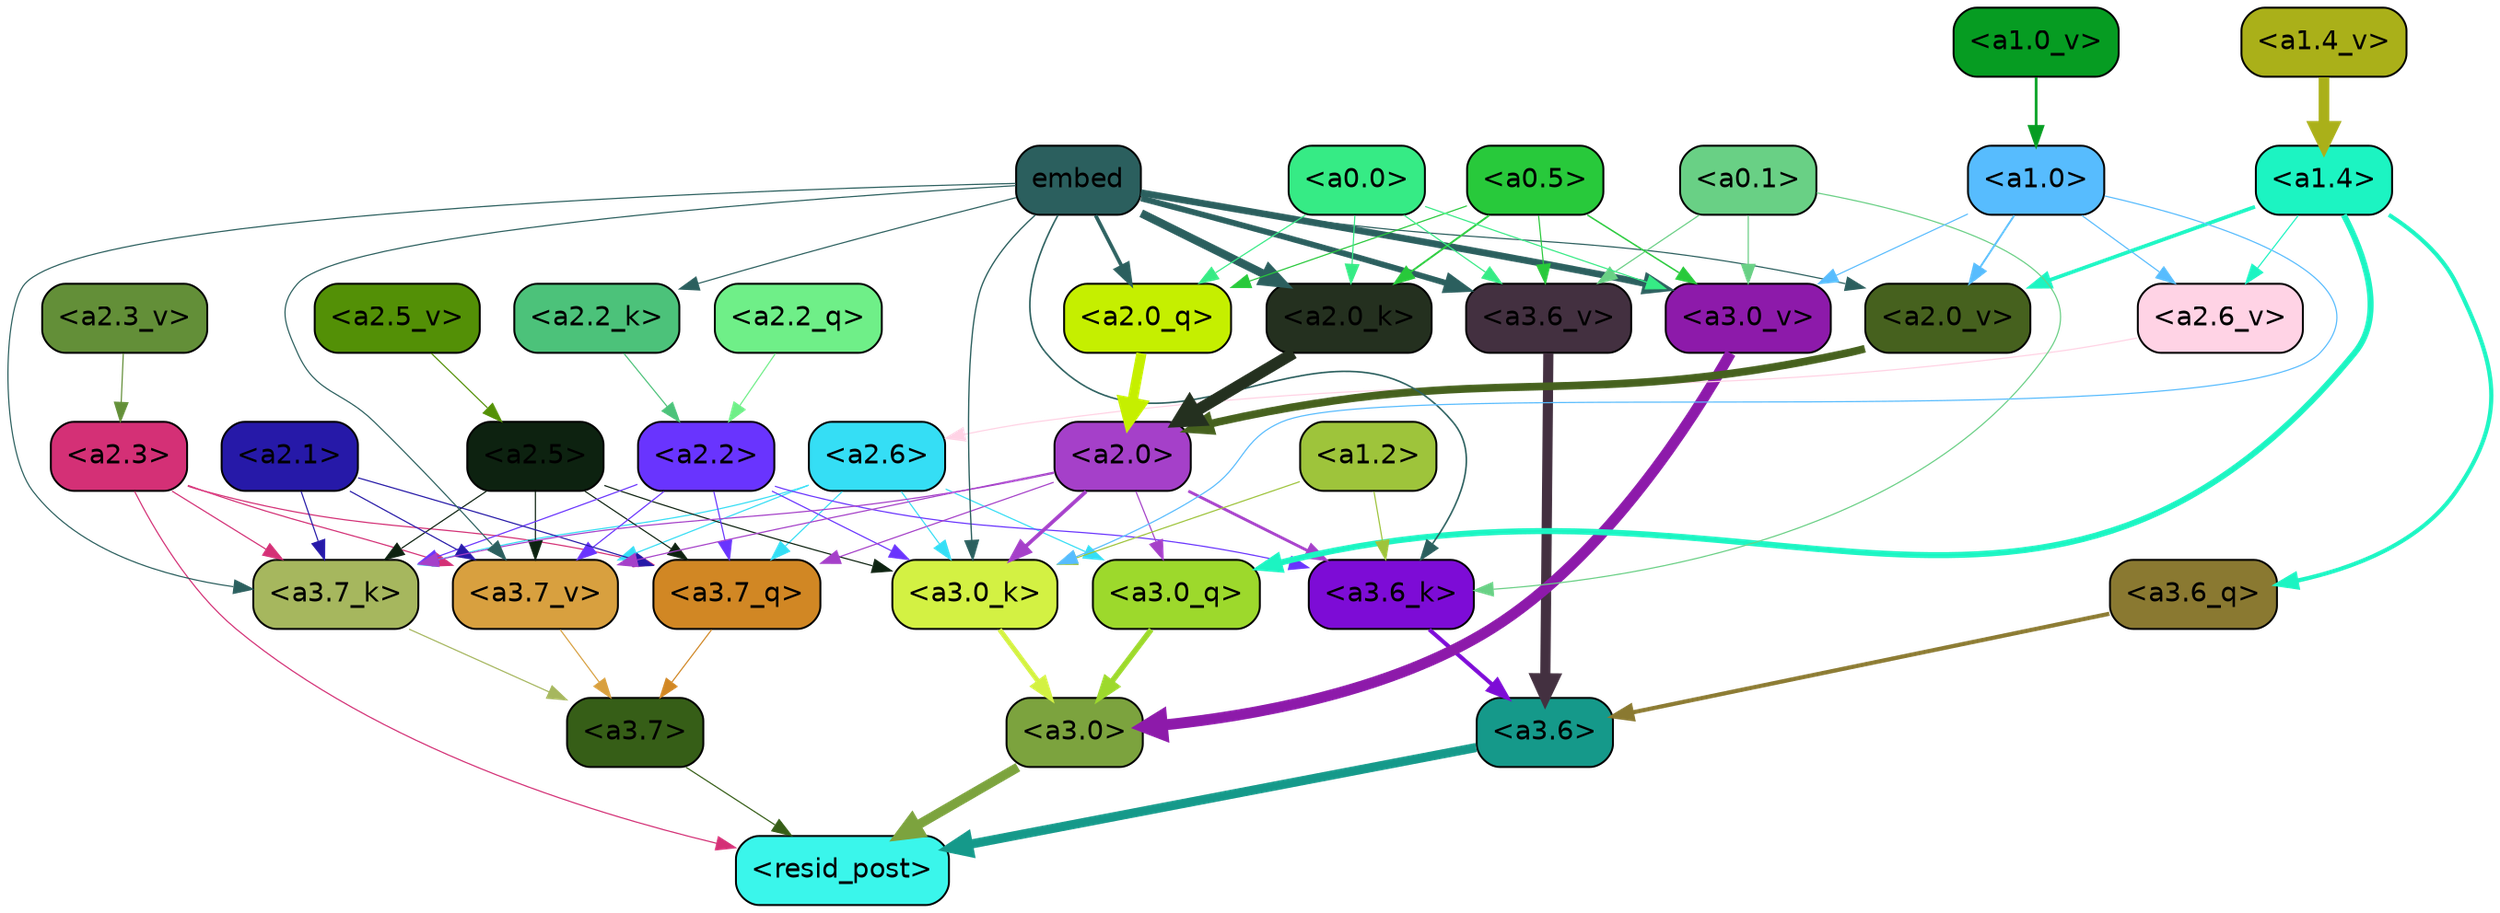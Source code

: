 strict digraph "" {
	graph [bgcolor=transparent,
		layout=dot,
		overlap=false,
		splines=true
	];
	"<a3.7>"	[color=black,
		fillcolor="#365e17",
		fontname=Helvetica,
		shape=box,
		style="filled, rounded"];
	"<resid_post>"	[color=black,
		fillcolor="#3af6eb",
		fontname=Helvetica,
		shape=box,
		style="filled, rounded"];
	"<a3.7>" -> "<resid_post>"	[color="#365e17",
		penwidth=0.6];
	"<a3.6>"	[color=black,
		fillcolor="#15998a",
		fontname=Helvetica,
		shape=box,
		style="filled, rounded"];
	"<a3.6>" -> "<resid_post>"	[color="#15998a",
		penwidth=4.7534414529800415];
	"<a3.0>"	[color=black,
		fillcolor="#7ca33e",
		fontname=Helvetica,
		shape=box,
		style="filled, rounded"];
	"<a3.0>" -> "<resid_post>"	[color="#7ca33e",
		penwidth=4.898576855659485];
	"<a2.3>"	[color=black,
		fillcolor="#d43076",
		fontname=Helvetica,
		shape=box,
		style="filled, rounded"];
	"<a2.3>" -> "<resid_post>"	[color="#d43076",
		penwidth=0.6];
	"<a3.7_q>"	[color=black,
		fillcolor="#d18724",
		fontname=Helvetica,
		shape=box,
		style="filled, rounded"];
	"<a2.3>" -> "<a3.7_q>"	[color="#d43076",
		penwidth=0.6];
	"<a3.7_k>"	[color=black,
		fillcolor="#a6b75e",
		fontname=Helvetica,
		shape=box,
		style="filled, rounded"];
	"<a2.3>" -> "<a3.7_k>"	[color="#d43076",
		penwidth=0.6];
	"<a3.7_v>"	[color=black,
		fillcolor="#d8a03f",
		fontname=Helvetica,
		shape=box,
		style="filled, rounded"];
	"<a2.3>" -> "<a3.7_v>"	[color="#d43076",
		penwidth=0.6];
	"<a3.7_q>" -> "<a3.7>"	[color="#d18724",
		penwidth=0.6];
	"<a3.6_q>"	[color=black,
		fillcolor="#8a7931",
		fontname=Helvetica,
		shape=box,
		style="filled, rounded"];
	"<a3.6_q>" -> "<a3.6>"	[color="#8a7931",
		penwidth=2.160832464694977];
	"<a3.0_q>"	[color=black,
		fillcolor="#9dd92c",
		fontname=Helvetica,
		shape=box,
		style="filled, rounded"];
	"<a3.0_q>" -> "<a3.0>"	[color="#9dd92c",
		penwidth=2.870753765106201];
	"<a3.7_k>" -> "<a3.7>"	[color="#a6b75e",
		penwidth=0.6];
	"<a3.6_k>"	[color=black,
		fillcolor="#7d0cd6",
		fontname=Helvetica,
		shape=box,
		style="filled, rounded"];
	"<a3.6_k>" -> "<a3.6>"	[color="#7d0cd6",
		penwidth=2.13908451795578];
	"<a3.0_k>"	[color=black,
		fillcolor="#d3f143",
		fontname=Helvetica,
		shape=box,
		style="filled, rounded"];
	"<a3.0_k>" -> "<a3.0>"	[color="#d3f143",
		penwidth=2.520303964614868];
	"<a3.7_v>" -> "<a3.7>"	[color="#d8a03f",
		penwidth=0.6];
	"<a3.6_v>"	[color=black,
		fillcolor="#433040",
		fontname=Helvetica,
		shape=box,
		style="filled, rounded"];
	"<a3.6_v>" -> "<a3.6>"	[color="#433040",
		penwidth=5.297133803367615];
	"<a3.0_v>"	[color=black,
		fillcolor="#8d1aaa",
		fontname=Helvetica,
		shape=box,
		style="filled, rounded"];
	"<a3.0_v>" -> "<a3.0>"	[color="#8d1aaa",
		penwidth=5.680712580680847];
	"<a2.6>"	[color=black,
		fillcolor="#35def5",
		fontname=Helvetica,
		shape=box,
		style="filled, rounded"];
	"<a2.6>" -> "<a3.7_q>"	[color="#35def5",
		penwidth=0.6];
	"<a2.6>" -> "<a3.0_q>"	[color="#35def5",
		penwidth=0.6];
	"<a2.6>" -> "<a3.7_k>"	[color="#35def5",
		penwidth=0.6];
	"<a2.6>" -> "<a3.0_k>"	[color="#35def5",
		penwidth=0.6];
	"<a2.6>" -> "<a3.7_v>"	[color="#35def5",
		penwidth=0.6];
	"<a2.5>"	[color=black,
		fillcolor="#0d2210",
		fontname=Helvetica,
		shape=box,
		style="filled, rounded"];
	"<a2.5>" -> "<a3.7_q>"	[color="#0d2210",
		penwidth=0.6];
	"<a2.5>" -> "<a3.7_k>"	[color="#0d2210",
		penwidth=0.6];
	"<a2.5>" -> "<a3.0_k>"	[color="#0d2210",
		penwidth=0.6];
	"<a2.5>" -> "<a3.7_v>"	[color="#0d2210",
		penwidth=0.6];
	"<a2.2>"	[color=black,
		fillcolor="#6934fe",
		fontname=Helvetica,
		shape=box,
		style="filled, rounded"];
	"<a2.2>" -> "<a3.7_q>"	[color="#6934fe",
		penwidth=0.6];
	"<a2.2>" -> "<a3.7_k>"	[color="#6934fe",
		penwidth=0.6];
	"<a2.2>" -> "<a3.6_k>"	[color="#6934fe",
		penwidth=0.6];
	"<a2.2>" -> "<a3.0_k>"	[color="#6934fe",
		penwidth=0.6];
	"<a2.2>" -> "<a3.7_v>"	[color="#6934fe",
		penwidth=0.6];
	"<a2.1>"	[color=black,
		fillcolor="#2619a8",
		fontname=Helvetica,
		shape=box,
		style="filled, rounded"];
	"<a2.1>" -> "<a3.7_q>"	[color="#2619a8",
		penwidth=0.6];
	"<a2.1>" -> "<a3.7_k>"	[color="#2619a8",
		penwidth=0.6];
	"<a2.1>" -> "<a3.7_v>"	[color="#2619a8",
		penwidth=0.6];
	"<a2.0>"	[color=black,
		fillcolor="#a540c9",
		fontname=Helvetica,
		shape=box,
		style="filled, rounded"];
	"<a2.0>" -> "<a3.7_q>"	[color="#a540c9",
		penwidth=0.6];
	"<a2.0>" -> "<a3.0_q>"	[color="#a540c9",
		penwidth=0.6];
	"<a2.0>" -> "<a3.7_k>"	[color="#a540c9",
		penwidth=0.6];
	"<a2.0>" -> "<a3.6_k>"	[color="#a540c9",
		penwidth=1.4807794839143753];
	"<a2.0>" -> "<a3.0_k>"	[color="#a540c9",
		penwidth=1.9436544477939606];
	"<a2.0>" -> "<a3.7_v>"	[color="#a540c9",
		penwidth=0.6];
	"<a1.4>"	[color=black,
		fillcolor="#1cf4c2",
		fontname=Helvetica,
		shape=box,
		style="filled, rounded"];
	"<a1.4>" -> "<a3.6_q>"	[color="#1cf4c2",
		penwidth=2.1635248363018036];
	"<a1.4>" -> "<a3.0_q>"	[color="#1cf4c2",
		penwidth=3.1362746953964233];
	"<a2.6_v>"	[color=black,
		fillcolor="#ffd3e5",
		fontname=Helvetica,
		shape=box,
		style="filled, rounded"];
	"<a1.4>" -> "<a2.6_v>"	[color="#1cf4c2",
		penwidth=0.6];
	"<a2.0_v>"	[color=black,
		fillcolor="#46611e",
		fontname=Helvetica,
		shape=box,
		style="filled, rounded"];
	"<a1.4>" -> "<a2.0_v>"	[color="#1cf4c2",
		penwidth=1.9271827340126038];
	embed	[color=black,
		fillcolor="#2b5f5e",
		fontname=Helvetica,
		shape=box,
		style="filled, rounded"];
	embed -> "<a3.7_k>"	[color="#2b5f5e",
		penwidth=0.6];
	embed -> "<a3.6_k>"	[color="#2b5f5e",
		penwidth=0.8202246725559235];
	embed -> "<a3.0_k>"	[color="#2b5f5e",
		penwidth=0.6771316379308701];
	embed -> "<a3.7_v>"	[color="#2b5f5e",
		penwidth=0.6];
	embed -> "<a3.6_v>"	[color="#2b5f5e",
		penwidth=3.067279100418091];
	embed -> "<a3.0_v>"	[color="#2b5f5e",
		penwidth=3.5202720761299133];
	"<a2.0_q>"	[color=black,
		fillcolor="#c5ef00",
		fontname=Helvetica,
		shape=box,
		style="filled, rounded"];
	embed -> "<a2.0_q>"	[color="#2b5f5e",
		penwidth=1.9194039106369019];
	"<a2.2_k>"	[color=black,
		fillcolor="#4cc27a",
		fontname=Helvetica,
		shape=box,
		style="filled, rounded"];
	embed -> "<a2.2_k>"	[color="#2b5f5e",
		penwidth=0.6];
	"<a2.0_k>"	[color=black,
		fillcolor="#24301f",
		fontname=Helvetica,
		shape=box,
		style="filled, rounded"];
	embed -> "<a2.0_k>"	[color="#2b5f5e",
		penwidth=4.28515887260437];
	embed -> "<a2.0_v>"	[color="#2b5f5e",
		penwidth=0.6];
	"<a1.2>"	[color=black,
		fillcolor="#9ec43b",
		fontname=Helvetica,
		shape=box,
		style="filled, rounded"];
	"<a1.2>" -> "<a3.6_k>"	[color="#9ec43b",
		penwidth=0.6];
	"<a1.2>" -> "<a3.0_k>"	[color="#9ec43b",
		penwidth=0.6];
	"<a0.1>"	[color=black,
		fillcolor="#69d085",
		fontname=Helvetica,
		shape=box,
		style="filled, rounded"];
	"<a0.1>" -> "<a3.6_k>"	[color="#69d085",
		penwidth=0.6];
	"<a0.1>" -> "<a3.6_v>"	[color="#69d085",
		penwidth=0.6];
	"<a0.1>" -> "<a3.0_v>"	[color="#69d085",
		penwidth=0.6];
	"<a1.0>"	[color=black,
		fillcolor="#57bcfe",
		fontname=Helvetica,
		shape=box,
		style="filled, rounded"];
	"<a1.0>" -> "<a3.0_k>"	[color="#57bcfe",
		penwidth=0.6];
	"<a1.0>" -> "<a3.0_v>"	[color="#57bcfe",
		penwidth=0.6];
	"<a1.0>" -> "<a2.6_v>"	[color="#57bcfe",
		penwidth=0.6];
	"<a1.0>" -> "<a2.0_v>"	[color="#57bcfe",
		penwidth=0.9754131138324738];
	"<a0.5>"	[color=black,
		fillcolor="#28c93b",
		fontname=Helvetica,
		shape=box,
		style="filled, rounded"];
	"<a0.5>" -> "<a3.6_v>"	[color="#28c93b",
		penwidth=0.6];
	"<a0.5>" -> "<a3.0_v>"	[color="#28c93b",
		penwidth=0.764040544629097];
	"<a0.5>" -> "<a2.0_q>"	[color="#28c93b",
		penwidth=0.6];
	"<a0.5>" -> "<a2.0_k>"	[color="#28c93b",
		penwidth=0.9763890504837036];
	"<a0.0>"	[color=black,
		fillcolor="#36eb85",
		fontname=Helvetica,
		shape=box,
		style="filled, rounded"];
	"<a0.0>" -> "<a3.6_v>"	[color="#36eb85",
		penwidth=0.6];
	"<a0.0>" -> "<a3.0_v>"	[color="#36eb85",
		penwidth=0.6];
	"<a0.0>" -> "<a2.0_q>"	[color="#36eb85",
		penwidth=0.6];
	"<a0.0>" -> "<a2.0_k>"	[color="#36eb85",
		penwidth=0.6];
	"<a2.2_q>"	[color=black,
		fillcolor="#6fef88",
		fontname=Helvetica,
		shape=box,
		style="filled, rounded"];
	"<a2.2_q>" -> "<a2.2>"	[color="#6fef88",
		penwidth=0.6];
	"<a2.0_q>" -> "<a2.0>"	[color="#c5ef00",
		penwidth=5.313405752182007];
	"<a2.2_k>" -> "<a2.2>"	[color="#4cc27a",
		penwidth=0.6];
	"<a2.0_k>" -> "<a2.0>"	[color="#24301f",
		penwidth=6.029795527458191];
	"<a2.6_v>" -> "<a2.6>"	[color="#ffd3e5",
		penwidth=0.6];
	"<a2.5_v>"	[color=black,
		fillcolor="#539006",
		fontname=Helvetica,
		shape=box,
		style="filled, rounded"];
	"<a2.5_v>" -> "<a2.5>"	[color="#539006",
		penwidth=0.6];
	"<a2.3_v>"	[color=black,
		fillcolor="#638f38",
		fontname=Helvetica,
		shape=box,
		style="filled, rounded"];
	"<a2.3_v>" -> "<a2.3>"	[color="#638f38",
		penwidth=0.6];
	"<a2.0_v>" -> "<a2.0>"	[color="#46611e",
		penwidth=4.041402816772461];
	"<a1.4_v>"	[color=black,
		fillcolor="#aab019",
		fontname=Helvetica,
		shape=box,
		style="filled, rounded"];
	"<a1.4_v>" -> "<a1.4>"	[color="#aab019",
		penwidth=5.515027642250061];
	"<a1.0_v>"	[color=black,
		fillcolor="#069c22",
		fontname=Helvetica,
		shape=box,
		style="filled, rounded"];
	"<a1.0_v>" -> "<a1.0>"	[color="#069c22",
		penwidth=1.4252789914608002];
}
